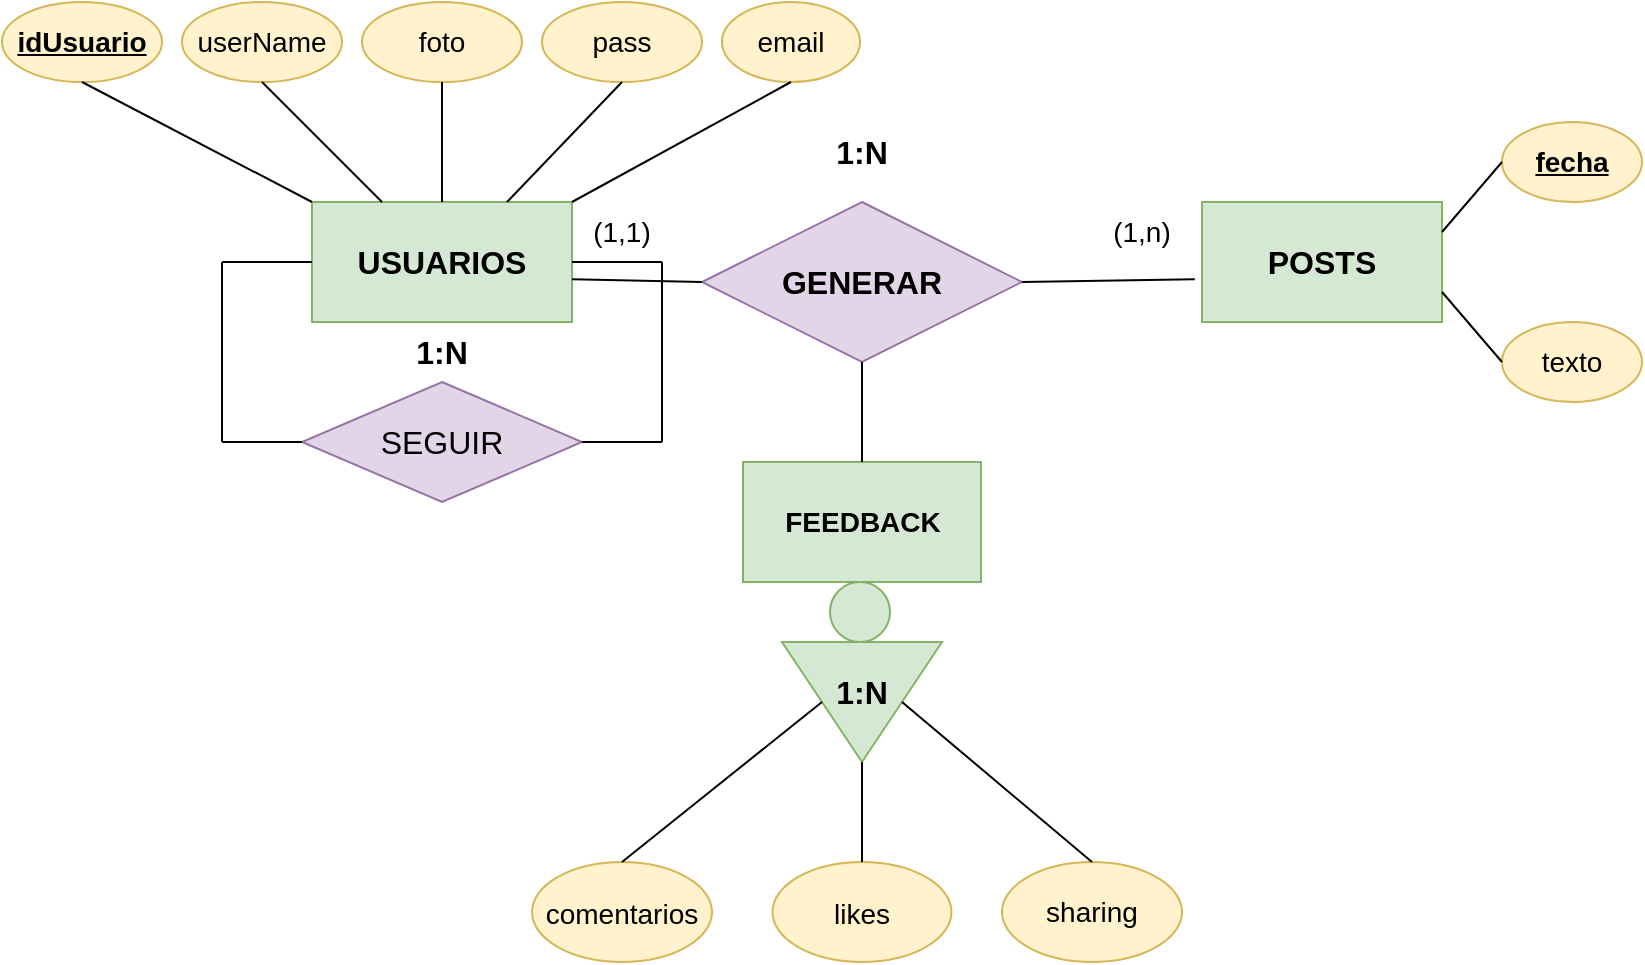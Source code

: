 <mxfile version="17.4.6" type="device"><diagram id="SSa4Xexgb1WBILV7tWXC" name="Page-1"><mxGraphModel dx="1865" dy="547" grid="1" gridSize="10" guides="1" tooltips="1" connect="1" arrows="1" fold="1" page="1" pageScale="1" pageWidth="827" pageHeight="1169" math="0" shadow="0"><root><mxCell id="0"/><mxCell id="1" parent="0"/><mxCell id="VAwgA8cRs7R7Vu2DQEJ4-49" value="&lt;b&gt;USUARIOS&lt;/b&gt;" style="rounded=0;whiteSpace=wrap;html=1;fontSize=16;fillColor=#d5e8d4;strokeColor=#82b366;" vertex="1" parent="1"><mxGeometry x="125" y="230" width="130" height="60" as="geometry"/></mxCell><mxCell id="VAwgA8cRs7R7Vu2DQEJ4-50" value="&lt;b&gt;POSTS&lt;/b&gt;" style="rounded=0;whiteSpace=wrap;html=1;fontSize=16;fillColor=#d5e8d4;strokeColor=#82b366;" vertex="1" parent="1"><mxGeometry x="570" y="230" width="120" height="60" as="geometry"/></mxCell><mxCell id="VAwgA8cRs7R7Vu2DQEJ4-51" value="&lt;b&gt;GENERAR&lt;/b&gt;" style="rhombus;whiteSpace=wrap;html=1;fontSize=16;fillColor=#e1d5e7;strokeColor=#9673a6;" vertex="1" parent="1"><mxGeometry x="320" y="230" width="160" height="80" as="geometry"/></mxCell><mxCell id="VAwgA8cRs7R7Vu2DQEJ4-52" value="SEGUIR" style="rhombus;whiteSpace=wrap;html=1;fontSize=16;fillColor=#e1d5e7;strokeColor=#9673a6;" vertex="1" parent="1"><mxGeometry x="120" y="320" width="140" height="60" as="geometry"/></mxCell><mxCell id="VAwgA8cRs7R7Vu2DQEJ4-53" value="&lt;font style=&quot;font-size: 14px&quot;&gt;comentarios&lt;/font&gt;" style="ellipse;whiteSpace=wrap;html=1;fontSize=16;fillColor=#fff2cc;strokeColor=#d6b656;" vertex="1" parent="1"><mxGeometry x="235" y="560" width="90" height="50" as="geometry"/></mxCell><mxCell id="VAwgA8cRs7R7Vu2DQEJ4-54" value="&lt;font style=&quot;font-size: 14px&quot;&gt;likes&lt;/font&gt;" style="ellipse;whiteSpace=wrap;html=1;fontSize=16;fillColor=#fff2cc;strokeColor=#d6b656;" vertex="1" parent="1"><mxGeometry x="355.25" y="560" width="89.5" height="50" as="geometry"/></mxCell><mxCell id="VAwgA8cRs7R7Vu2DQEJ4-55" value="&lt;b&gt;&lt;u&gt;idUsuario&lt;/u&gt;&lt;/b&gt;" style="ellipse;whiteSpace=wrap;html=1;fontSize=14;fillColor=#fff2cc;strokeColor=#d6b656;" vertex="1" parent="1"><mxGeometry x="-30" y="130" width="80" height="40" as="geometry"/></mxCell><mxCell id="VAwgA8cRs7R7Vu2DQEJ4-56" value="userName" style="ellipse;whiteSpace=wrap;html=1;fontSize=14;fillColor=#fff2cc;strokeColor=#d6b656;" vertex="1" parent="1"><mxGeometry x="60" y="130" width="80" height="40" as="geometry"/></mxCell><mxCell id="VAwgA8cRs7R7Vu2DQEJ4-57" value="foto" style="ellipse;whiteSpace=wrap;html=1;fontSize=14;fillColor=#fff2cc;strokeColor=#d6b656;" vertex="1" parent="1"><mxGeometry x="150" y="130" width="80" height="40" as="geometry"/></mxCell><mxCell id="VAwgA8cRs7R7Vu2DQEJ4-58" value="pass" style="ellipse;whiteSpace=wrap;html=1;fontSize=14;fillColor=#fff2cc;strokeColor=#d6b656;" vertex="1" parent="1"><mxGeometry x="240" y="130" width="80" height="40" as="geometry"/></mxCell><mxCell id="VAwgA8cRs7R7Vu2DQEJ4-59" value="email" style="ellipse;whiteSpace=wrap;html=1;fontSize=14;fillColor=#fff2cc;strokeColor=#d6b656;" vertex="1" parent="1"><mxGeometry x="330" y="130" width="69" height="40" as="geometry"/></mxCell><mxCell id="VAwgA8cRs7R7Vu2DQEJ4-60" value="&lt;u&gt;&lt;b&gt;fecha&lt;/b&gt;&lt;/u&gt;" style="ellipse;whiteSpace=wrap;html=1;fontSize=14;fillColor=#fff2cc;strokeColor=#d6b656;" vertex="1" parent="1"><mxGeometry x="720" y="190" width="70" height="40" as="geometry"/></mxCell><mxCell id="VAwgA8cRs7R7Vu2DQEJ4-61" value="texto" style="ellipse;whiteSpace=wrap;html=1;fontSize=14;fillColor=#fff2cc;strokeColor=#d6b656;" vertex="1" parent="1"><mxGeometry x="720" y="290" width="70" height="40" as="geometry"/></mxCell><mxCell id="VAwgA8cRs7R7Vu2DQEJ4-62" value="" style="endArrow=none;html=1;rounded=0;fontSize=14;entryX=1;entryY=0.643;entryDx=0;entryDy=0;entryPerimeter=0;exitX=0;exitY=0.5;exitDx=0;exitDy=0;" edge="1" parent="1" source="VAwgA8cRs7R7Vu2DQEJ4-51" target="VAwgA8cRs7R7Vu2DQEJ4-49"><mxGeometry width="50" height="50" relative="1" as="geometry"><mxPoint x="250" y="330" as="sourcePoint"/><mxPoint x="440" y="300" as="targetPoint"/></mxGeometry></mxCell><mxCell id="VAwgA8cRs7R7Vu2DQEJ4-63" value="" style="endArrow=none;html=1;rounded=0;fontSize=14;entryX=1;entryY=0.5;entryDx=0;entryDy=0;exitX=-0.03;exitY=0.643;exitDx=0;exitDy=0;exitPerimeter=0;" edge="1" parent="1" source="VAwgA8cRs7R7Vu2DQEJ4-50" target="VAwgA8cRs7R7Vu2DQEJ4-51"><mxGeometry width="50" height="50" relative="1" as="geometry"><mxPoint x="390" y="350" as="sourcePoint"/><mxPoint x="440" y="300" as="targetPoint"/></mxGeometry></mxCell><mxCell id="VAwgA8cRs7R7Vu2DQEJ4-64" value="&lt;b&gt;FEEDBACK&lt;/b&gt;" style="rounded=0;whiteSpace=wrap;html=1;fontSize=14;fillColor=#d5e8d4;strokeColor=#82b366;" vertex="1" parent="1"><mxGeometry x="340.5" y="360" width="119" height="60" as="geometry"/></mxCell><mxCell id="VAwgA8cRs7R7Vu2DQEJ4-65" value="sharing" style="ellipse;whiteSpace=wrap;html=1;fontSize=14;fillColor=#fff2cc;strokeColor=#d6b656;" vertex="1" parent="1"><mxGeometry x="470" y="560" width="90" height="50" as="geometry"/></mxCell><mxCell id="VAwgA8cRs7R7Vu2DQEJ4-66" value="" style="endArrow=none;html=1;rounded=0;fontSize=14;entryX=0.5;entryY=1;entryDx=0;entryDy=0;exitX=0;exitY=0;exitDx=0;exitDy=0;" edge="1" parent="1" source="VAwgA8cRs7R7Vu2DQEJ4-49" target="VAwgA8cRs7R7Vu2DQEJ4-55"><mxGeometry width="50" height="50" relative="1" as="geometry"><mxPoint x="390" y="350" as="sourcePoint"/><mxPoint x="440" y="300" as="targetPoint"/></mxGeometry></mxCell><mxCell id="VAwgA8cRs7R7Vu2DQEJ4-67" value="" style="endArrow=none;html=1;rounded=0;fontSize=14;entryX=0.5;entryY=1;entryDx=0;entryDy=0;" edge="1" parent="1" source="VAwgA8cRs7R7Vu2DQEJ4-49" target="VAwgA8cRs7R7Vu2DQEJ4-56"><mxGeometry width="50" height="50" relative="1" as="geometry"><mxPoint x="90" y="220" as="sourcePoint"/><mxPoint x="140" y="170" as="targetPoint"/></mxGeometry></mxCell><mxCell id="VAwgA8cRs7R7Vu2DQEJ4-68" value="" style="endArrow=none;html=1;rounded=0;fontSize=14;entryX=0.5;entryY=1;entryDx=0;entryDy=0;exitX=0.5;exitY=0;exitDx=0;exitDy=0;" edge="1" parent="1" source="VAwgA8cRs7R7Vu2DQEJ4-49" target="VAwgA8cRs7R7Vu2DQEJ4-57"><mxGeometry width="50" height="50" relative="1" as="geometry"><mxPoint x="180" y="220" as="sourcePoint"/><mxPoint x="230" y="170" as="targetPoint"/></mxGeometry></mxCell><mxCell id="VAwgA8cRs7R7Vu2DQEJ4-69" value="" style="endArrow=none;html=1;rounded=0;fontSize=14;entryX=0.5;entryY=1;entryDx=0;entryDy=0;exitX=1;exitY=0;exitDx=0;exitDy=0;" edge="1" parent="1" source="VAwgA8cRs7R7Vu2DQEJ4-49" target="VAwgA8cRs7R7Vu2DQEJ4-59"><mxGeometry width="50" height="50" relative="1" as="geometry"><mxPoint x="390" y="350" as="sourcePoint"/><mxPoint x="440" y="300" as="targetPoint"/></mxGeometry></mxCell><mxCell id="VAwgA8cRs7R7Vu2DQEJ4-70" value="" style="endArrow=none;html=1;rounded=0;fontSize=14;entryX=0.5;entryY=1;entryDx=0;entryDy=0;exitX=0.75;exitY=0;exitDx=0;exitDy=0;" edge="1" parent="1" source="VAwgA8cRs7R7Vu2DQEJ4-49" target="VAwgA8cRs7R7Vu2DQEJ4-58"><mxGeometry width="50" height="50" relative="1" as="geometry"><mxPoint x="390" y="350" as="sourcePoint"/><mxPoint x="440" y="300" as="targetPoint"/></mxGeometry></mxCell><mxCell id="VAwgA8cRs7R7Vu2DQEJ4-71" value="" style="endArrow=none;html=1;rounded=0;fontSize=14;entryX=0;entryY=0.5;entryDx=0;entryDy=0;exitX=1;exitY=0.25;exitDx=0;exitDy=0;" edge="1" parent="1" source="VAwgA8cRs7R7Vu2DQEJ4-50" target="VAwgA8cRs7R7Vu2DQEJ4-60"><mxGeometry width="50" height="50" relative="1" as="geometry"><mxPoint x="390" y="350" as="sourcePoint"/><mxPoint x="440" y="300" as="targetPoint"/></mxGeometry></mxCell><mxCell id="VAwgA8cRs7R7Vu2DQEJ4-72" value="" style="endArrow=none;html=1;rounded=0;fontSize=14;entryX=0;entryY=0.5;entryDx=0;entryDy=0;exitX=1;exitY=0.75;exitDx=0;exitDy=0;" edge="1" parent="1" source="VAwgA8cRs7R7Vu2DQEJ4-50" target="VAwgA8cRs7R7Vu2DQEJ4-61"><mxGeometry width="50" height="50" relative="1" as="geometry"><mxPoint x="390" y="350" as="sourcePoint"/><mxPoint x="440" y="300" as="targetPoint"/></mxGeometry></mxCell><mxCell id="VAwgA8cRs7R7Vu2DQEJ4-75" value="" style="endArrow=none;html=1;rounded=0;fontSize=14;entryX=0;entryY=0.5;entryDx=0;entryDy=0;" edge="1" parent="1" target="VAwgA8cRs7R7Vu2DQEJ4-49"><mxGeometry width="50" height="50" relative="1" as="geometry"><mxPoint x="80" y="260" as="sourcePoint"/><mxPoint x="440" y="300" as="targetPoint"/></mxGeometry></mxCell><mxCell id="VAwgA8cRs7R7Vu2DQEJ4-76" value="" style="endArrow=none;html=1;rounded=0;fontSize=14;" edge="1" parent="1"><mxGeometry width="50" height="50" relative="1" as="geometry"><mxPoint x="80" y="350" as="sourcePoint"/><mxPoint x="80" y="260" as="targetPoint"/></mxGeometry></mxCell><mxCell id="VAwgA8cRs7R7Vu2DQEJ4-77" value="" style="endArrow=none;html=1;rounded=0;fontSize=14;entryX=0;entryY=0.5;entryDx=0;entryDy=0;" edge="1" parent="1" target="VAwgA8cRs7R7Vu2DQEJ4-52"><mxGeometry width="50" height="50" relative="1" as="geometry"><mxPoint x="80" y="350" as="sourcePoint"/><mxPoint x="440" y="300" as="targetPoint"/></mxGeometry></mxCell><mxCell id="VAwgA8cRs7R7Vu2DQEJ4-78" value="" style="endArrow=none;html=1;rounded=0;fontSize=14;entryX=1;entryY=0.5;entryDx=0;entryDy=0;" edge="1" parent="1" target="VAwgA8cRs7R7Vu2DQEJ4-49"><mxGeometry width="50" height="50" relative="1" as="geometry"><mxPoint x="300" y="260" as="sourcePoint"/><mxPoint x="260" y="260" as="targetPoint"/></mxGeometry></mxCell><mxCell id="VAwgA8cRs7R7Vu2DQEJ4-79" value="" style="endArrow=none;html=1;rounded=0;fontSize=14;" edge="1" parent="1"><mxGeometry width="50" height="50" relative="1" as="geometry"><mxPoint x="300" y="350" as="sourcePoint"/><mxPoint x="300" y="260" as="targetPoint"/></mxGeometry></mxCell><mxCell id="VAwgA8cRs7R7Vu2DQEJ4-80" value="" style="endArrow=none;html=1;rounded=0;fontSize=14;exitX=1;exitY=0.5;exitDx=0;exitDy=0;" edge="1" parent="1" source="VAwgA8cRs7R7Vu2DQEJ4-52"><mxGeometry width="50" height="50" relative="1" as="geometry"><mxPoint x="390" y="350" as="sourcePoint"/><mxPoint x="300" y="350" as="targetPoint"/></mxGeometry></mxCell><mxCell id="VAwgA8cRs7R7Vu2DQEJ4-84" value="" style="ellipse;whiteSpace=wrap;html=1;aspect=fixed;fontSize=14;fillColor=#d5e8d4;strokeColor=#82b366;" vertex="1" parent="1"><mxGeometry x="384" y="420" width="30" height="30" as="geometry"/></mxCell><mxCell id="VAwgA8cRs7R7Vu2DQEJ4-85" value="" style="triangle;whiteSpace=wrap;html=1;fontSize=14;direction=south;fillColor=#d5e8d4;strokeColor=#82b366;" vertex="1" parent="1"><mxGeometry x="360" y="450" width="80" height="60" as="geometry"/></mxCell><mxCell id="VAwgA8cRs7R7Vu2DQEJ4-88" value="" style="endArrow=none;html=1;rounded=0;fontSize=14;exitX=0.5;exitY=1;exitDx=0;exitDy=0;entryX=0.5;entryY=0;entryDx=0;entryDy=0;" edge="1" parent="1" source="VAwgA8cRs7R7Vu2DQEJ4-85" target="VAwgA8cRs7R7Vu2DQEJ4-53"><mxGeometry width="50" height="50" relative="1" as="geometry"><mxPoint x="390" y="420" as="sourcePoint"/><mxPoint x="440" y="370" as="targetPoint"/></mxGeometry></mxCell><mxCell id="VAwgA8cRs7R7Vu2DQEJ4-89" value="" style="endArrow=none;html=1;rounded=0;fontSize=14;entryX=0.5;entryY=0;entryDx=0;entryDy=0;exitX=0.5;exitY=0;exitDx=0;exitDy=0;" edge="1" parent="1" source="VAwgA8cRs7R7Vu2DQEJ4-65" target="VAwgA8cRs7R7Vu2DQEJ4-85"><mxGeometry width="50" height="50" relative="1" as="geometry"><mxPoint x="390" y="420" as="sourcePoint"/><mxPoint x="440" y="370" as="targetPoint"/></mxGeometry></mxCell><mxCell id="VAwgA8cRs7R7Vu2DQEJ4-90" value="" style="endArrow=none;html=1;rounded=0;fontSize=14;entryX=1;entryY=0.5;entryDx=0;entryDy=0;exitX=0.5;exitY=0;exitDx=0;exitDy=0;" edge="1" parent="1" source="VAwgA8cRs7R7Vu2DQEJ4-54" target="VAwgA8cRs7R7Vu2DQEJ4-85"><mxGeometry width="50" height="50" relative="1" as="geometry"><mxPoint x="400" y="550" as="sourcePoint"/><mxPoint x="440" y="370" as="targetPoint"/></mxGeometry></mxCell><mxCell id="VAwgA8cRs7R7Vu2DQEJ4-91" value="" style="endArrow=none;html=1;rounded=0;fontSize=14;entryX=0.5;entryY=1;entryDx=0;entryDy=0;exitX=0.5;exitY=0;exitDx=0;exitDy=0;" edge="1" parent="1" source="VAwgA8cRs7R7Vu2DQEJ4-64" target="VAwgA8cRs7R7Vu2DQEJ4-51"><mxGeometry width="50" height="50" relative="1" as="geometry"><mxPoint x="390" y="420" as="sourcePoint"/><mxPoint x="440" y="370" as="targetPoint"/></mxGeometry></mxCell><mxCell id="VAwgA8cRs7R7Vu2DQEJ4-92" value="(1,n)" style="text;html=1;strokeColor=none;fillColor=none;align=center;verticalAlign=middle;whiteSpace=wrap;rounded=0;fontSize=14;" vertex="1" parent="1"><mxGeometry x="510" y="230" width="60" height="30" as="geometry"/></mxCell><mxCell id="VAwgA8cRs7R7Vu2DQEJ4-94" value="(1,1)" style="text;html=1;strokeColor=none;fillColor=none;align=center;verticalAlign=middle;whiteSpace=wrap;rounded=0;fontSize=14;" vertex="1" parent="1"><mxGeometry x="250" y="230" width="60" height="30" as="geometry"/></mxCell><mxCell id="VAwgA8cRs7R7Vu2DQEJ4-97" value="&lt;font style=&quot;font-size: 16px&quot;&gt;&lt;b&gt;1:N&lt;/b&gt;&lt;/font&gt;" style="text;html=1;strokeColor=none;fillColor=none;align=center;verticalAlign=middle;whiteSpace=wrap;rounded=0;fontSize=14;" vertex="1" parent="1"><mxGeometry x="370" y="190" width="60" height="30" as="geometry"/></mxCell><mxCell id="VAwgA8cRs7R7Vu2DQEJ4-98" value="&lt;font style=&quot;font-size: 16px&quot;&gt;&lt;b&gt;1:N&lt;/b&gt;&lt;/font&gt;" style="text;html=1;strokeColor=none;fillColor=none;align=center;verticalAlign=middle;whiteSpace=wrap;rounded=0;fontSize=16;" vertex="1" parent="1"><mxGeometry x="160" y="290" width="60" height="30" as="geometry"/></mxCell><mxCell id="VAwgA8cRs7R7Vu2DQEJ4-99" value="&lt;b&gt;1:N&lt;/b&gt;" style="text;html=1;strokeColor=none;fillColor=none;align=center;verticalAlign=middle;whiteSpace=wrap;rounded=0;fontSize=16;" vertex="1" parent="1"><mxGeometry x="370" y="460" width="60" height="30" as="geometry"/></mxCell></root></mxGraphModel></diagram></mxfile>